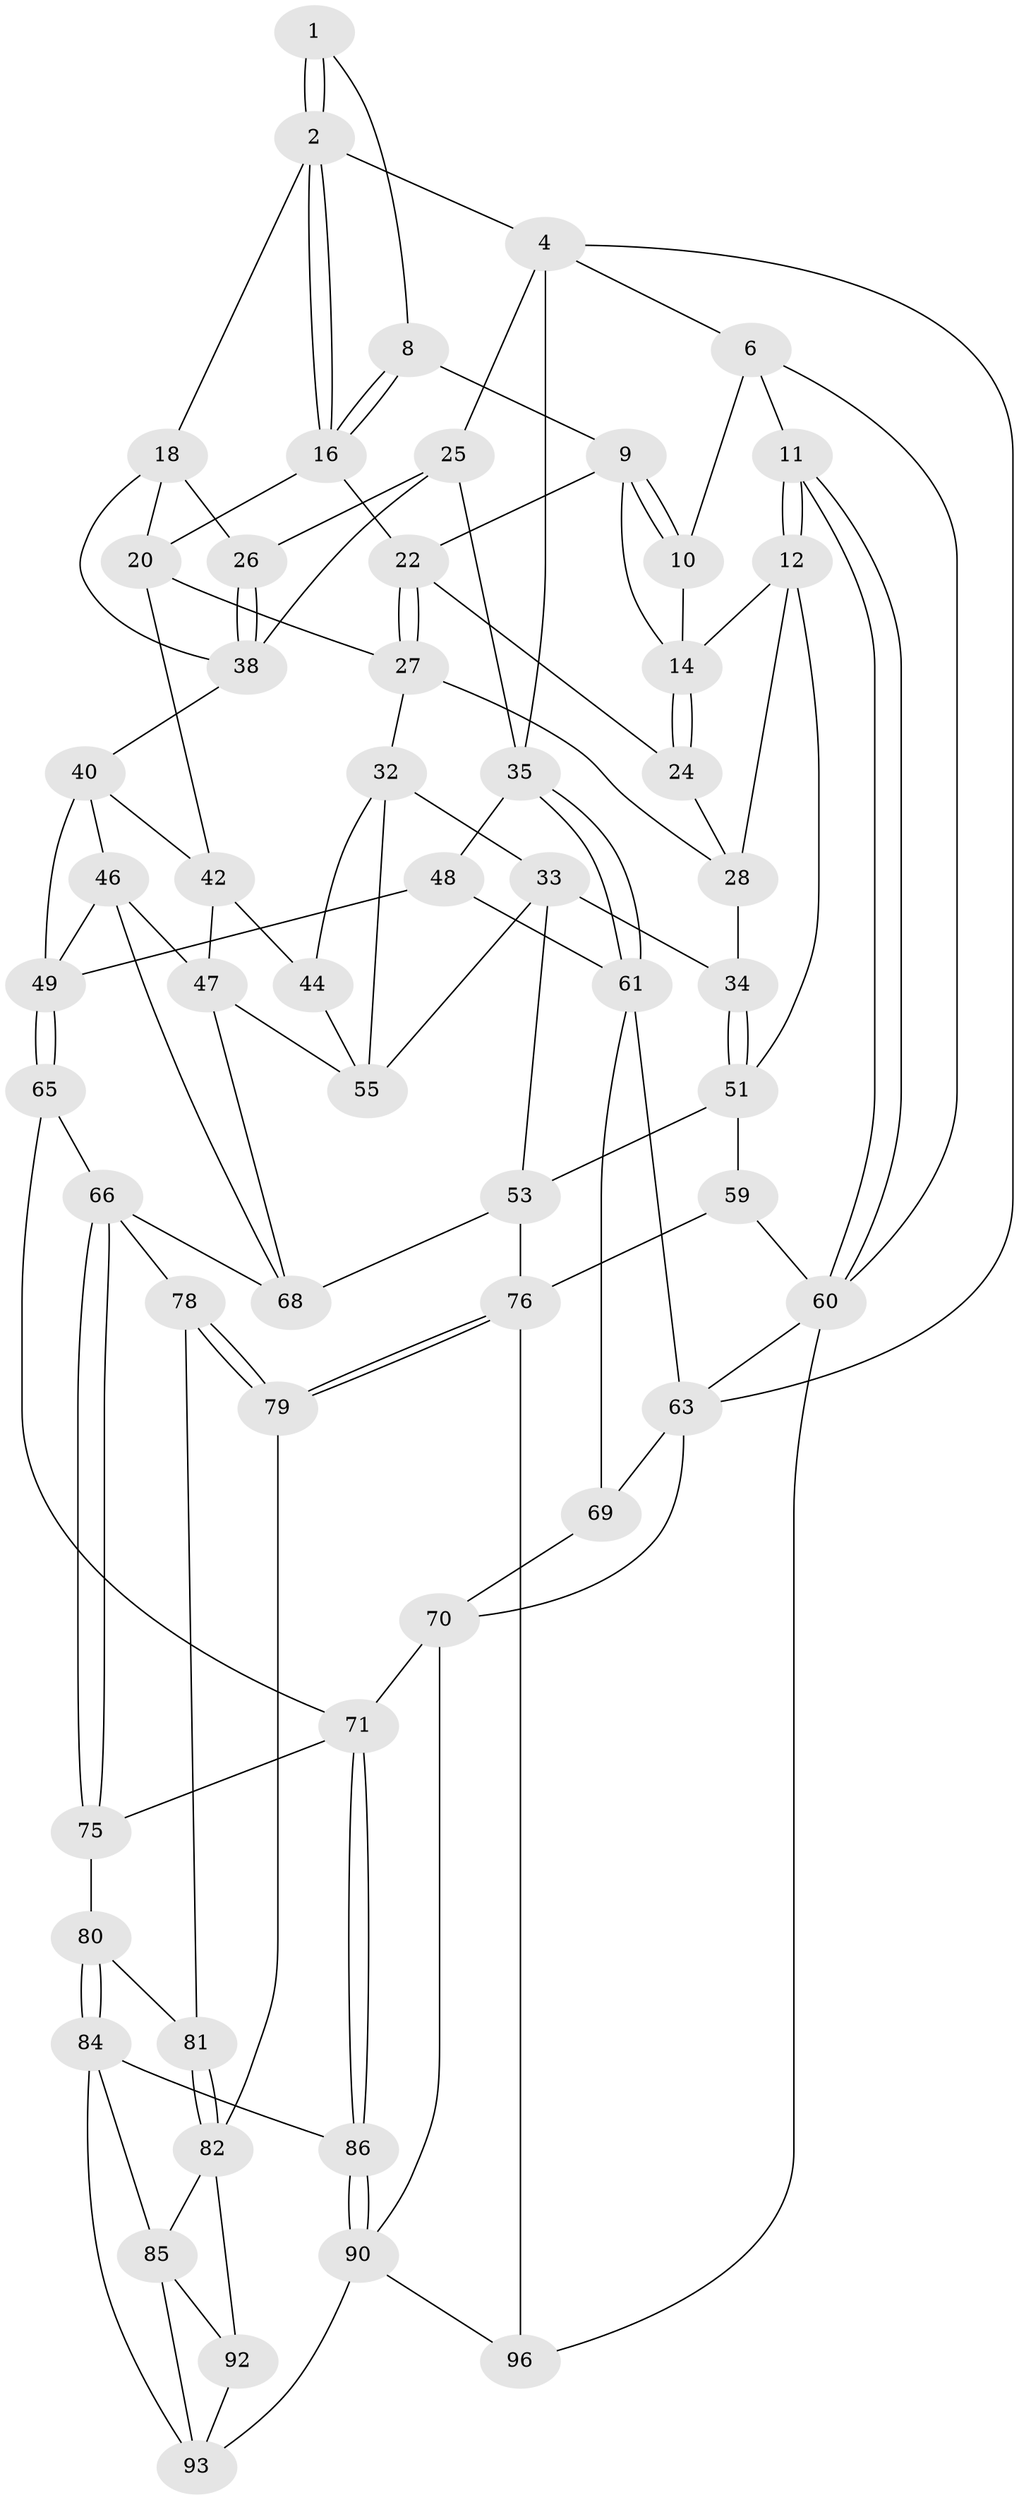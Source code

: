// original degree distribution, {3: 0.020833333333333332, 5: 0.5208333333333334, 4: 0.23958333333333334, 6: 0.21875}
// Generated by graph-tools (version 1.1) at 2025/42/03/06/25 10:42:26]
// undirected, 58 vertices, 126 edges
graph export_dot {
graph [start="1"]
  node [color=gray90,style=filled];
  1 [pos="+0.32149746448072775+0"];
  2 [pos="+0.48314064249999245+0",super="+3"];
  4 [pos="+0.9813028984255928+0",super="+5"];
  6 [pos="+0+0",super="+7"];
  8 [pos="+0.2486147829881049+0.04328576085719658"];
  9 [pos="+0.20254800210909205+0.0871855795214737",super="+17"];
  10 [pos="+0.10732183105138407+0"];
  11 [pos="+0+0.24887783855885381"];
  12 [pos="+0+0.24301834469647482",super="+13"];
  14 [pos="+0.017848928238984714+0.17620664739099556",super="+15"];
  16 [pos="+0.3002743131049872+0.10733811669860585",super="+21"];
  18 [pos="+0.5082311511015656+0.164961349796954",super="+19"];
  20 [pos="+0.3871172722660192+0.18563584575215702",super="+29"];
  22 [pos="+0.2757799162249727+0.16006836700769297",super="+23"];
  24 [pos="+0.19267864216921426+0.11665954689529366"];
  25 [pos="+0.7539581746429057+0.1485125565841425",super="+37"];
  26 [pos="+0.6247794279971254+0.16386426439514568"];
  27 [pos="+0.25274151359844993+0.1925500301238772",super="+30"];
  28 [pos="+0.1832347531815599+0.2092829173105936",super="+31"];
  32 [pos="+0.16915311917234593+0.3130643187764042",super="+45"];
  33 [pos="+0.15581534886408957+0.30960190701965373",super="+52"];
  34 [pos="+0.13097420638794754+0.29739343942743157"];
  35 [pos="+1+0.25756646190463883",super="+36"];
  38 [pos="+0.7236219428525749+0.2998466621044618",super="+39"];
  40 [pos="+0.5182691162982441+0.2722813594109836",super="+41"];
  42 [pos="+0.3058973429748651+0.3299679182855111",super="+43"];
  44 [pos="+0.2524543974734805+0.4092066795864957"];
  46 [pos="+0.38733384435856555+0.5171326131624453",super="+56"];
  47 [pos="+0.3786530950057722+0.5166660733541568",super="+58"];
  48 [pos="+0.8480766761355287+0.36542363012105095"];
  49 [pos="+0.6412018631228514+0.46548333379012796",super="+50"];
  51 [pos="+0.09253829164184015+0.4465400439853301",super="+54"];
  53 [pos="+0.14959720689111158+0.5530303435663603",super="+74"];
  55 [pos="+0.18297159985406553+0.5429216852787591",super="+57"];
  59 [pos="+0.07604443136961914+0.5893876968607834"];
  60 [pos="+0+0.5745673423808606",super="+89"];
  61 [pos="+1+0.6225194346636577",super="+62"];
  63 [pos="+1+1",super="+64"];
  65 [pos="+0.6528590528838467+0.5031019985574591"];
  66 [pos="+0.5714893300160537+0.6312466000042427",super="+67"];
  68 [pos="+0.457590978927605+0.5838919388939983",super="+73"];
  69 [pos="+0.8113636561280215+0.6787963287318859"];
  70 [pos="+0.8093632543884156+0.6798369821181062",super="+88"];
  71 [pos="+0.7391331955645691+0.6999408525355456",super="+72"];
  75 [pos="+0.6973711334391268+0.6912890292210336"];
  76 [pos="+0.2860638707634604+0.8684656003628262",super="+77"];
  78 [pos="+0.481443721313083+0.7104611865952223"];
  79 [pos="+0.35809738998648005+0.8520491975820657"];
  80 [pos="+0.5532265142693867+0.7380054411877954"];
  81 [pos="+0.5290505343945494+0.730191473674329"];
  82 [pos="+0.5147808473470984+0.8201205394013161",super="+83"];
  84 [pos="+0.5637072692266218+0.7926607562692823",super="+87"];
  85 [pos="+0.5617998575820377+0.8225971479849684",super="+91"];
  86 [pos="+0.7369688481316742+0.7138858897233085"];
  90 [pos="+0.9276059557706555+1",super="+94"];
  92 [pos="+0.4339822660622515+0.8858952523628201"];
  93 [pos="+0.6243666098369743+0.9003715532028566",super="+95"];
  96 [pos="+0.06465200523040693+1"];
  1 -- 2;
  1 -- 2;
  1 -- 8;
  2 -- 16;
  2 -- 16;
  2 -- 18;
  2 -- 4;
  4 -- 25;
  4 -- 35;
  4 -- 6;
  4 -- 63;
  6 -- 11;
  6 -- 60;
  6 -- 10;
  8 -- 9;
  8 -- 16;
  8 -- 16;
  9 -- 10;
  9 -- 10;
  9 -- 22;
  9 -- 14;
  10 -- 14;
  11 -- 12;
  11 -- 12;
  11 -- 60;
  11 -- 60;
  12 -- 51;
  12 -- 14;
  12 -- 28;
  14 -- 24;
  14 -- 24;
  16 -- 20;
  16 -- 22;
  18 -- 26;
  18 -- 20;
  18 -- 38;
  20 -- 42;
  20 -- 27;
  22 -- 27;
  22 -- 27;
  22 -- 24;
  24 -- 28;
  25 -- 26;
  25 -- 35;
  25 -- 38;
  26 -- 38;
  26 -- 38;
  27 -- 28;
  27 -- 32;
  28 -- 34;
  32 -- 33;
  32 -- 44;
  32 -- 55;
  33 -- 34;
  33 -- 53;
  33 -- 55;
  34 -- 51;
  34 -- 51;
  35 -- 61;
  35 -- 61;
  35 -- 48;
  38 -- 40;
  40 -- 49;
  40 -- 42;
  40 -- 46;
  42 -- 44;
  42 -- 47;
  44 -- 55;
  46 -- 47;
  46 -- 49;
  46 -- 68;
  47 -- 55;
  47 -- 68;
  48 -- 49;
  48 -- 61;
  49 -- 65;
  49 -- 65;
  51 -- 59;
  51 -- 53;
  53 -- 68;
  53 -- 76;
  59 -- 60;
  59 -- 76;
  60 -- 96;
  60 -- 63;
  61 -- 69;
  61 -- 63;
  63 -- 70;
  63 -- 69;
  65 -- 66;
  65 -- 71;
  66 -- 75;
  66 -- 75;
  66 -- 68;
  66 -- 78;
  69 -- 70;
  70 -- 71;
  70 -- 90;
  71 -- 86;
  71 -- 86;
  71 -- 75;
  75 -- 80;
  76 -- 79;
  76 -- 79;
  76 -- 96;
  78 -- 79;
  78 -- 79;
  78 -- 81;
  79 -- 82;
  80 -- 81;
  80 -- 84;
  80 -- 84;
  81 -- 82;
  81 -- 82;
  82 -- 85;
  82 -- 92;
  84 -- 85;
  84 -- 93;
  84 -- 86;
  85 -- 93;
  85 -- 92;
  86 -- 90;
  86 -- 90;
  90 -- 96;
  90 -- 93;
  92 -- 93;
}
